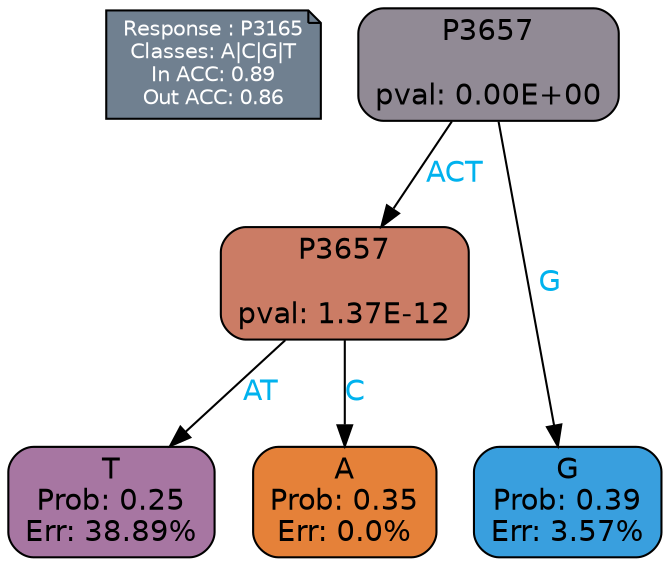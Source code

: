 digraph Tree {
node [shape=box, style="filled, rounded", color="black", fontname=helvetica] ;
graph [ranksep=equally, splines=polylines, bgcolor=transparent, dpi=600] ;
edge [fontname=helvetica] ;
LEGEND [label="Response : P3165
Classes: A|C|G|T
In ACC: 0.89
Out ACC: 0.86
",shape=note,align=left,style=filled,fillcolor="slategray",fontcolor="white",fontsize=10];1 [label="P3657

pval: 0.00E+00", fillcolor="#918a95"] ;
2 [label="P3657

pval: 1.37E-12", fillcolor="#cb7c65"] ;
3 [label="T
Prob: 0.25
Err: 38.89%", fillcolor="#a776a2"] ;
4 [label="A
Prob: 0.35
Err: 0.0%", fillcolor="#e58139"] ;
5 [label="G
Prob: 0.39
Err: 3.57%", fillcolor="#399fde"] ;
1 -> 2 [label="ACT",fontcolor=deepskyblue2] ;
1 -> 5 [label="G",fontcolor=deepskyblue2] ;
2 -> 3 [label="AT",fontcolor=deepskyblue2] ;
2 -> 4 [label="C",fontcolor=deepskyblue2] ;
{rank = same; 3;4;5;}{rank = same; LEGEND;1;}}